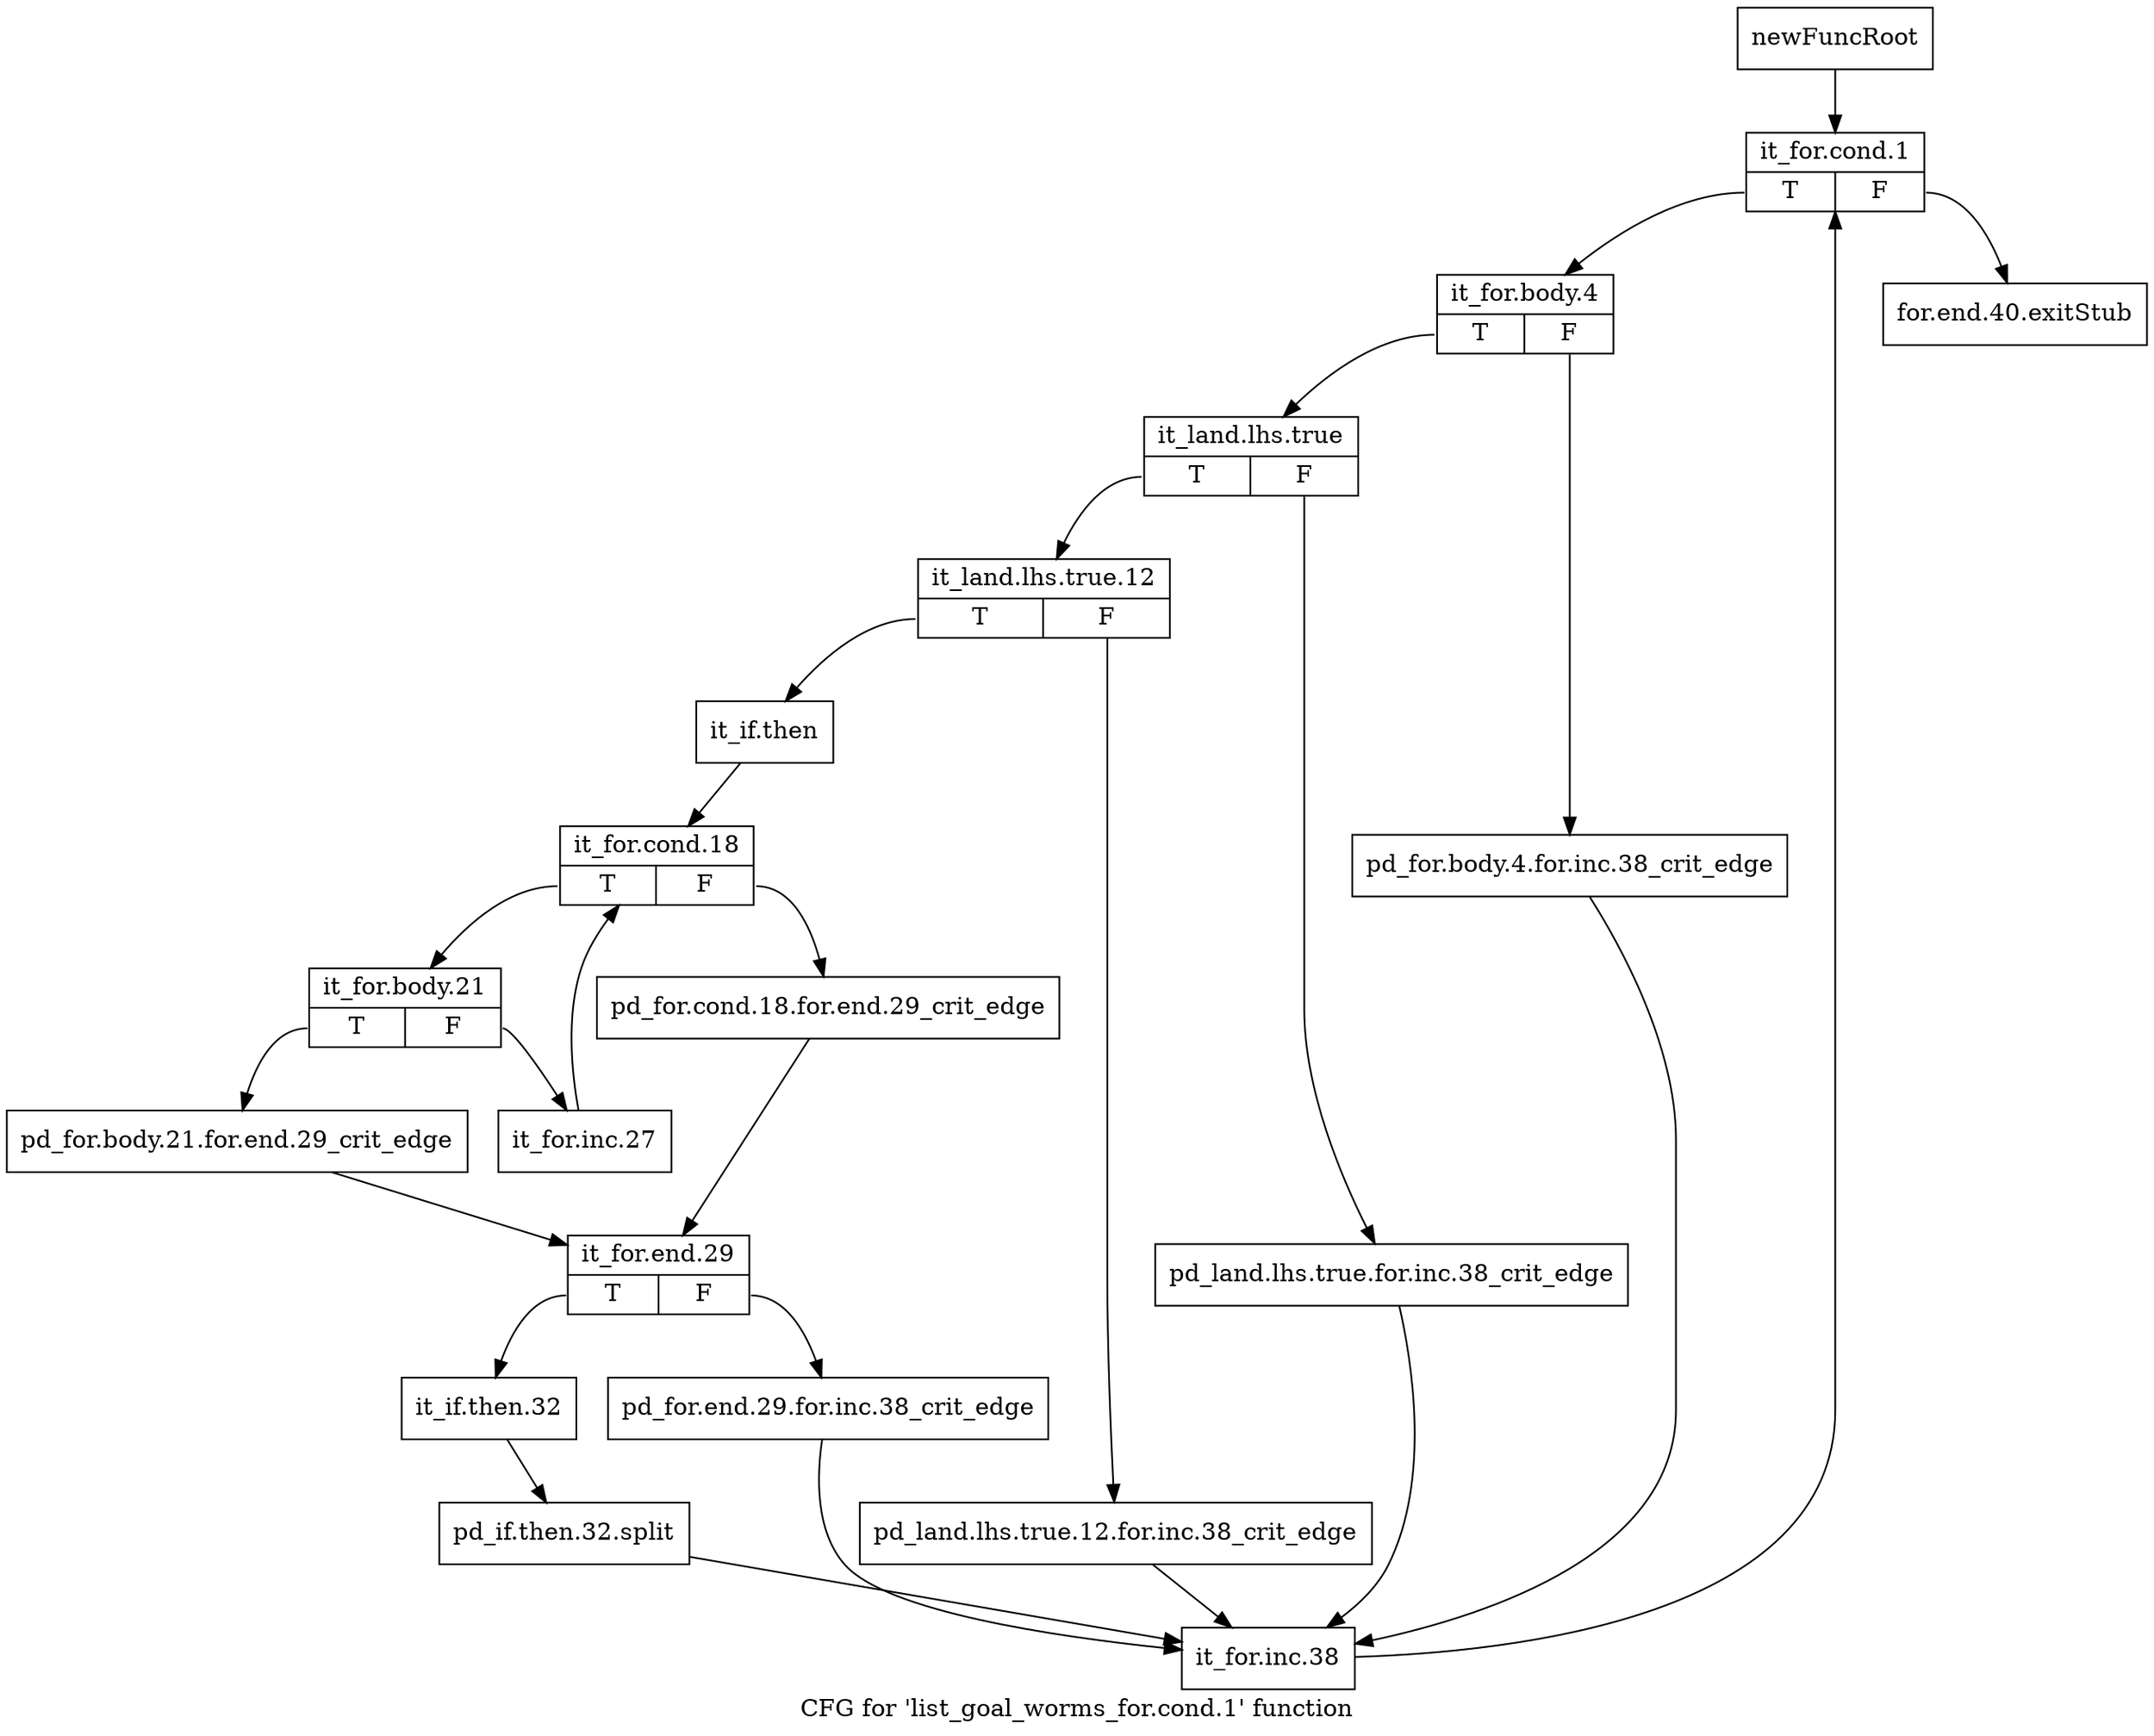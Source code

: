 digraph "CFG for 'list_goal_worms_for.cond.1' function" {
	label="CFG for 'list_goal_worms_for.cond.1' function";

	Node0x422e480 [shape=record,label="{newFuncRoot}"];
	Node0x422e480 -> Node0x422e520;
	Node0x422e4d0 [shape=record,label="{for.end.40.exitStub}"];
	Node0x422e520 [shape=record,label="{it_for.cond.1|{<s0>T|<s1>F}}"];
	Node0x422e520:s0 -> Node0x422e570;
	Node0x422e520:s1 -> Node0x422e4d0;
	Node0x422e570 [shape=record,label="{it_for.body.4|{<s0>T|<s1>F}}"];
	Node0x422e570:s0 -> Node0x422e610;
	Node0x422e570:s1 -> Node0x422e5c0;
	Node0x422e5c0 [shape=record,label="{pd_for.body.4.for.inc.38_crit_edge}"];
	Node0x422e5c0 -> Node0x422ea20;
	Node0x422e610 [shape=record,label="{it_land.lhs.true|{<s0>T|<s1>F}}"];
	Node0x422e610:s0 -> Node0x422e6b0;
	Node0x422e610:s1 -> Node0x422e660;
	Node0x422e660 [shape=record,label="{pd_land.lhs.true.for.inc.38_crit_edge}"];
	Node0x422e660 -> Node0x422ea20;
	Node0x422e6b0 [shape=record,label="{it_land.lhs.true.12|{<s0>T|<s1>F}}"];
	Node0x422e6b0:s0 -> Node0x422e750;
	Node0x422e6b0:s1 -> Node0x422e700;
	Node0x422e700 [shape=record,label="{pd_land.lhs.true.12.for.inc.38_crit_edge}"];
	Node0x422e700 -> Node0x422ea20;
	Node0x422e750 [shape=record,label="{it_if.then}"];
	Node0x422e750 -> Node0x422e7a0;
	Node0x422e7a0 [shape=record,label="{it_for.cond.18|{<s0>T|<s1>F}}"];
	Node0x422e7a0:s0 -> Node0x422e840;
	Node0x422e7a0:s1 -> Node0x422e7f0;
	Node0x422e7f0 [shape=record,label="{pd_for.cond.18.for.end.29_crit_edge}"];
	Node0x422e7f0 -> Node0x422e930;
	Node0x422e840 [shape=record,label="{it_for.body.21|{<s0>T|<s1>F}}"];
	Node0x422e840:s0 -> Node0x422e8e0;
	Node0x422e840:s1 -> Node0x422e890;
	Node0x422e890 [shape=record,label="{it_for.inc.27}"];
	Node0x422e890 -> Node0x422e7a0;
	Node0x422e8e0 [shape=record,label="{pd_for.body.21.for.end.29_crit_edge}"];
	Node0x422e8e0 -> Node0x422e930;
	Node0x422e930 [shape=record,label="{it_for.end.29|{<s0>T|<s1>F}}"];
	Node0x422e930:s0 -> Node0x422e9d0;
	Node0x422e930:s1 -> Node0x422e980;
	Node0x422e980 [shape=record,label="{pd_for.end.29.for.inc.38_crit_edge}"];
	Node0x422e980 -> Node0x422ea20;
	Node0x422e9d0 [shape=record,label="{it_if.then.32}"];
	Node0x422e9d0 -> Node0x510ea10;
	Node0x510ea10 [shape=record,label="{pd_if.then.32.split}"];
	Node0x510ea10 -> Node0x422ea20;
	Node0x422ea20 [shape=record,label="{it_for.inc.38}"];
	Node0x422ea20 -> Node0x422e520;
}
